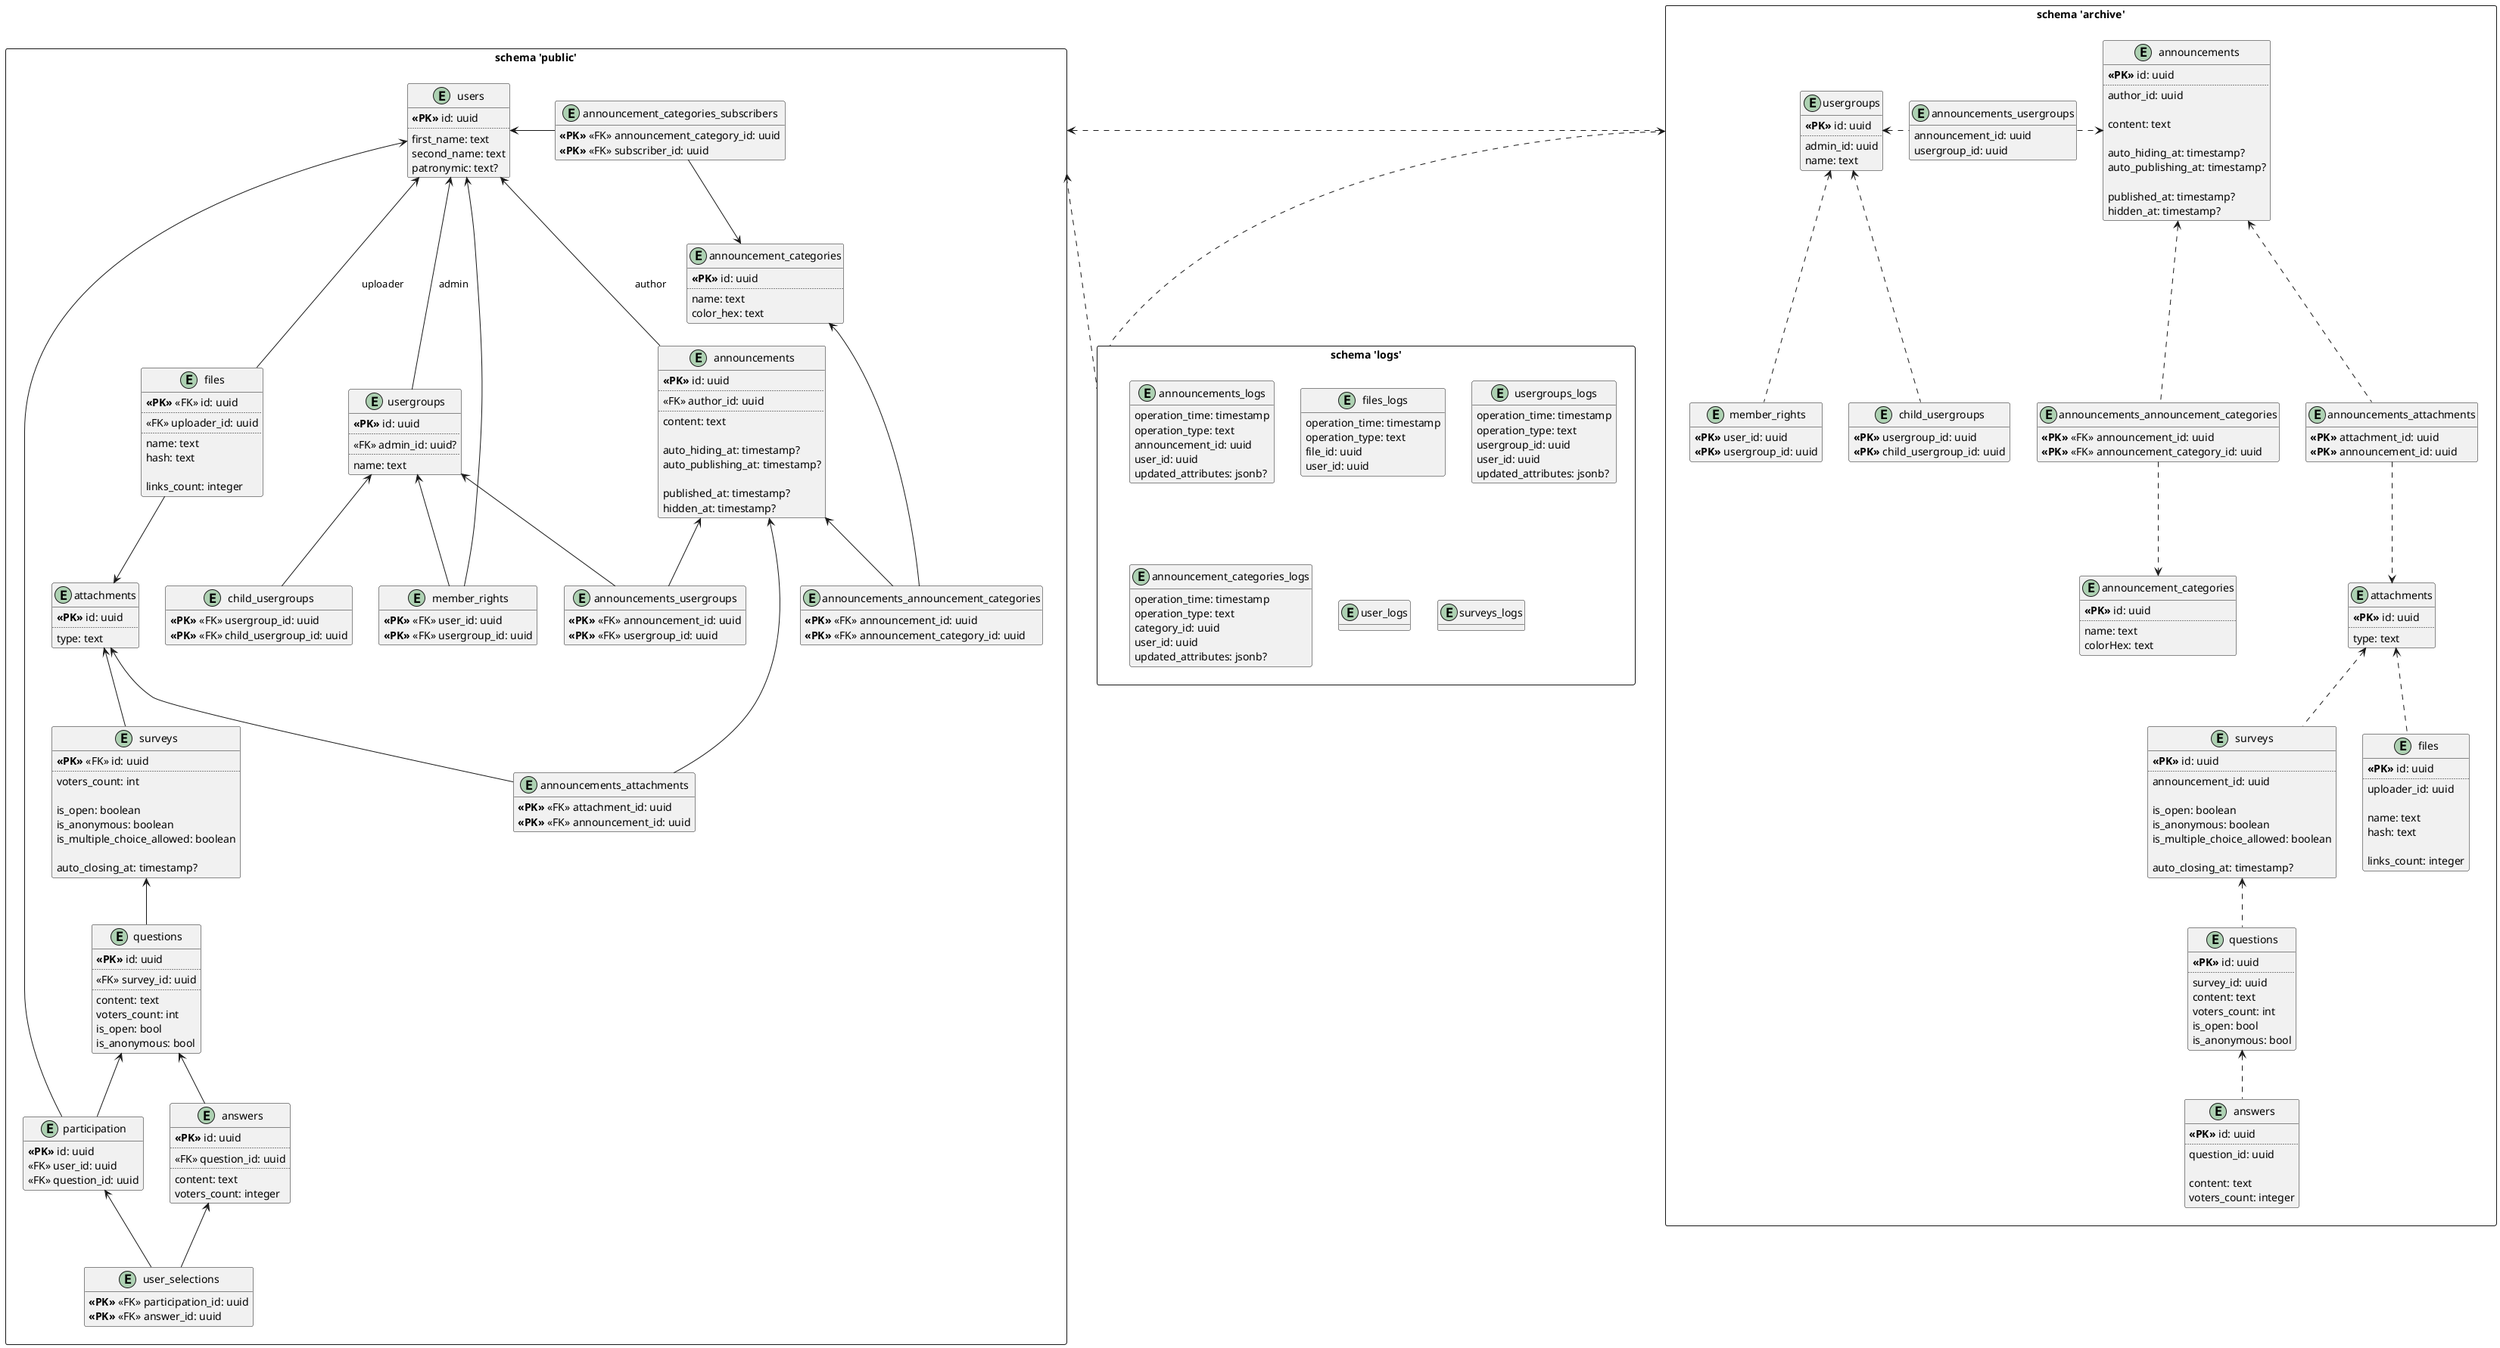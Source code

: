 ﻿@startuml
'https://plantuml.com/class-diagram

hide methods

rectangle "schema 'public'" as public_schema { 
    entity users {
        <b><<PK>></b> id: uuid
        ..
        first_name: text
        second_name: text
        patronymic: text?
    }
    
    entity announcements {
        <b><<PK>></b> id: uuid
        ..
        <<FK>> author_id: uuid
        ..
        content: text
        
        auto_hiding_at: timestamp?
        auto_publishing_at: timestamp?
        
        published_at: timestamp?
        hidden_at: timestamp?
    }
    users <-- announcements : author
    
    entity usergroups  {
        <b><<PK>></b> id: uuid
        ..
        <<FK>> admin_id: uuid?
        ..
        name: text
    }
    users <-- usergroups : admin
    
    entity child_usergroups {
        <b><<PK>></b> <<FK>> usergroup_id: uuid
        <b><<PK>></b> <<FK>> child_usergroup_id: uuid
    }
    usergroups <-- child_usergroups
    
    entity announcements_usergroups {
        <b><<PK>></b> <<FK>> announcement_id: uuid
        <b><<PK>></b> <<FK>> usergroup_id: uuid
    }
    announcements <-- announcements_usergroups
    usergroups <-- announcements_usergroups
    
    entity member_rights {
        <b><<PK>></b> <<FK>> user_id: uuid
        <b><<PK>></b> <<FK>> usergroup_id: uuid
    }
    usergroups <-- member_rights
    users <-- member_rights
    
    entity announcement_categories {
        <b><<PK>></b> id: uuid
        ..
        name: text
        color_hex: text
    }
    
    entity announcements_announcement_categories {
        <b><<PK>></b> <<FK>> announcement_id: uuid
        <b><<PK>></b> <<FK>> announcement_category_id: uuid
    }
    announcements <-- announcements_announcement_categories
    announcement_categories <-- announcements_announcement_categories
    
    entity announcement_categories_subscribers {
        <b><<PK>></b> <<FK>> announcement_category_id: uuid
        <b><<PK>></b> <<FK>> subscriber_id: uuid
    }
    announcement_categories <-left- announcement_categories_subscribers
    users <-right- announcement_categories_subscribers
    
    entity attachments {
        <b><<PK>></b> id: uuid
        ..
        type: text
    }

    entity announcements_attachments {
        <b><<PK>></b> <<FK>> attachment_id: uuid
        <b><<PK>></b> <<FK>> announcement_id: uuid
    }
    announcements <-- announcements_attachments
    attachments <-- announcements_attachments
    
    entity files {
        <b><<PK>></b> <<FK>> id: uuid
        ..
        <<FK>> uploader_id: uuid
        ..
        name: text
        hash: text
        
        links_count: integer
    }
    users <-- files : uploader
    attachments <-up- files
    
    entity surveys {
        <b><<PK>></b> <<FK>> id: uuid
        ..
        voters_count: int
        
        is_open: boolean
        is_anonymous: boolean
        is_multiple_choice_allowed: boolean
        
        auto_closing_at: timestamp?
    }
    attachments <-- surveys 
    
    entity questions {
        <b><<PK>></b> id: uuid
        ..
        <<FK>> survey_id: uuid
        ..
        content: text    
        voters_count: int
        is_open: bool
        is_anonymous: bool
    }
    surveys <-- questions
    
    entity answers {
        <b><<PK>></b> id: uuid
        ..
        <<FK>> question_id: uuid
        ..
        content: text
        voters_count: integer
    }
    questions <-- answers
    note right of answers::answer_type
        Атрибут определяет 
        хранящийся в записи тип вопроса
    end note
    
    entity participation {
        <b><<PK>></b> id: uuid
        <<FK>> user_id: uuid
        <<FK>> question_id: uuid
    }
    users <-- participation
    questions <-- participation
    
    entity user_selections {
        <b><<PK>></b> <<FK>> participation_id: uuid
        <b><<PK>></b> <<FK>> answer_id: uuid
    }
    participation <-- user_selections
    answers <-- user_selections
}



rectangle "schema 'archive'" as archive_schema {
    ' announcement's related entity group
    entity "announcements" as archived_announcements  {
        <b><<PK>></b> id: uuid
        ..
        author_id: uuid
        
        content: text
        
        auto_hiding_at: timestamp?
        auto_publishing_at: timestamp?
        
        published_at: timestamp?
        hidden_at: timestamp?
    }
    
    entity "attachments" as archived_attachments {
        <b><<PK>></b> id: uuid
        ..
        type: text
    }
    
    entity "announcements_attachments" as archived_announcements_attachments {
        <b><<PK>></b> attachment_id: uuid
        <b><<PK>></b> announcement_id: uuid
    }
    archived_announcements <.. archived_announcements_attachments
    archived_attachments <.up. archived_announcements_attachments
    
    entity "surveys" as archived_surveys {
            <b><<PK>></b> id: uuid
            ..
            announcement_id: uuid
            
            is_open: boolean
            is_anonymous: boolean
            is_multiple_choice_allowed: boolean
            
            auto_closing_at: timestamp?
    }
    archived_attachments <.. archived_surveys
    
    entity "questions" as archived_questions {
        <b><<PK>></b> id: uuid
        ..
        survey_id: uuid
        content: text    
        voters_count: int
        is_open: bool
        is_anonymous: bool
    }
    archived_surveys <.. archived_questions
    
    entity "answers" as archived_answers {
        <b><<PK>></b> id: uuid
        ..
        question_id: uuid
        
        content: text
        voters_count: integer
    }
    archived_questions <.. archived_answers

    entity "files" as archived_files {
        <b><<PK>></b> id: uuid
        ..
        uploader_id: uuid

        name: text
        hash: text

        links_count: integer
    }
    archived_attachments <.. archived_files
    
'    entity "announcements_files" as archived_announcements_files {
'        <b><<PK>></b> announcement_id: uuid
'        <b><<PK>></b> file_id: uuid
'    }
'    archived_announcements <.. archived_announcements_files
'    archived_files <.up. archived_announcements_files
    
    ' usergroup's related entity group
    entity "usergroups" as archived_usergroups {
        <b><<PK>></b> id: uuid
        ..
        admin_id: uuid
        name: text
    } 
    
    entity "member_rights" as archived_member_rights {
        <b><<PK>></b> user_id: uuid
        <b><<PK>></b> usergroup_id: uuid
    } 
    archived_usergroups <.. archived_member_rights
    
    entity child_usergroups {
        <b><<PK>></b> usergroup_id: uuid
        <b><<PK>></b> child_usergroup_id: uuid
    }
    archived_usergroups <.. child_usergroups
    
    entity "announcements_usergroups" as archived_announcements_usergroups {
        announcement_id: uuid
        usergroup_id: uuid
    }
    archived_usergroups <.right. archived_announcements_usergroups
    archived_announcements <.left. archived_announcements_usergroups
    
    ' announcement category's related entity group
    entity "announcement_categories" as archived_announcement_categories {
        <b><<PK>></b> id: uuid
        ..
        name: text
        colorHex: text
    }
    
    entity "announcements_announcement_categories" as archived_announcements_announcement_categories {
        <b><<PK>></b> <<FK>> announcement_id: uuid
        <b><<PK>></b> <<FK>> announcement_category_id: uuid
    }
    archived_announcements <.. archived_announcements_announcement_categories
    archived_announcement_categories <.up. archived_announcements_announcement_categories
}
public_schema <.right. archive_schema



rectangle "schema 'logs'" as logs_schema {
    entity announcements_logs {
        operation_time: timestamp
        operation_type: text
        announcement_id: uuid
        user_id: uuid
        updated_attributes: jsonb?
    }
    
    entity files_logs {
        operation_time: timestamp
        operation_type: text
        file_id: uuid
        user_id: uuid
    }
    
    entity usergroups_logs {
        operation_time: timestamp
        operation_type: text
        usergroup_id: uuid
        user_id: uuid
        updated_attributes: jsonb?
    }
    
    entity announcement_categories_logs {
        operation_time: timestamp
        operation_type: text
        category_id: uuid
        user_id: uuid
        updated_attributes: jsonb?
    }
    
    ' todo продумать
    entity user_logs {
    }
    
    ' todo нужно?
    entity surveys_logs {
    
    }
}
public_schema <.. logs_schema
archive_schema <.. logs_schema

@enduml 